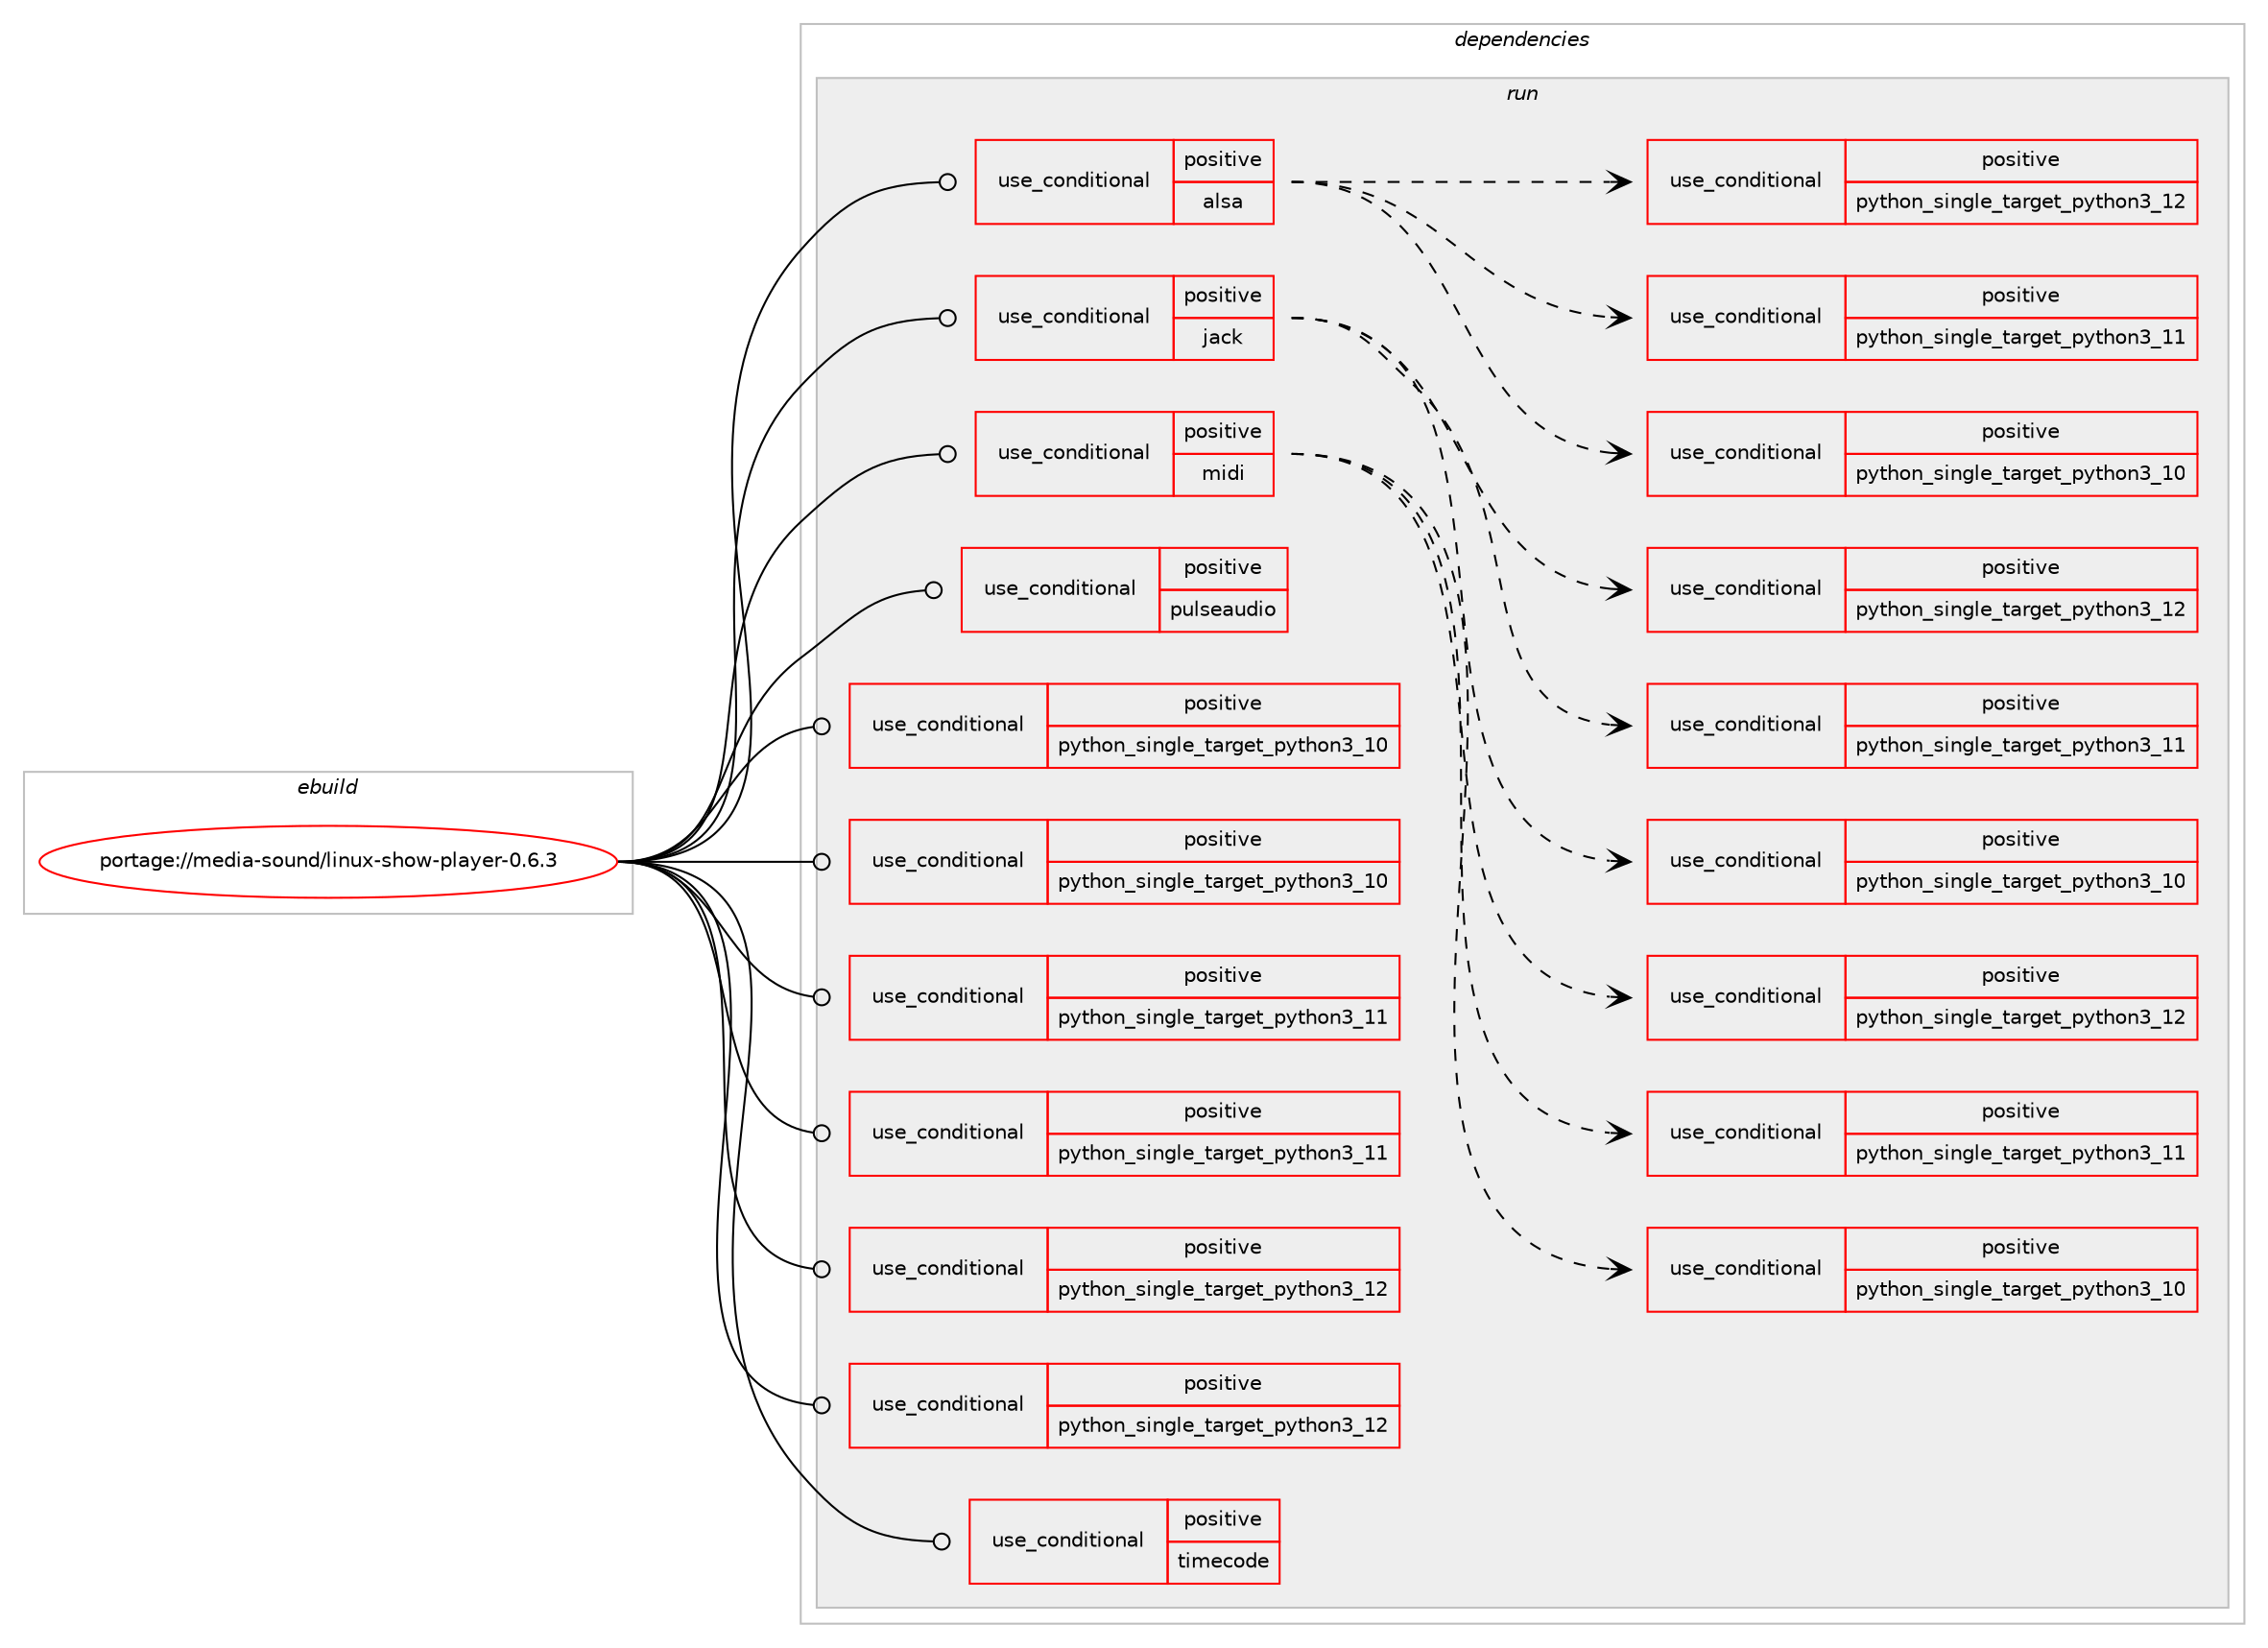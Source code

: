 digraph prolog {

# *************
# Graph options
# *************

newrank=true;
concentrate=true;
compound=true;
graph [rankdir=LR,fontname=Helvetica,fontsize=10,ranksep=1.5];#, ranksep=2.5, nodesep=0.2];
edge  [arrowhead=vee];
node  [fontname=Helvetica,fontsize=10];

# **********
# The ebuild
# **********

subgraph cluster_leftcol {
color=gray;
rank=same;
label=<<i>ebuild</i>>;
id [label="portage://media-sound/linux-show-player-0.6.3", color=red, width=4, href="../media-sound/linux-show-player-0.6.3.svg"];
}

# ****************
# The dependencies
# ****************

subgraph cluster_midcol {
color=gray;
label=<<i>dependencies</i>>;
subgraph cluster_compile {
fillcolor="#eeeeee";
style=filled;
label=<<i>compile</i>>;
}
subgraph cluster_compileandrun {
fillcolor="#eeeeee";
style=filled;
label=<<i>compile and run</i>>;
}
subgraph cluster_run {
fillcolor="#eeeeee";
style=filled;
label=<<i>run</i>>;
subgraph cond78267 {
dependency163640 [label=<<TABLE BORDER="0" CELLBORDER="1" CELLSPACING="0" CELLPADDING="4"><TR><TD ROWSPAN="3" CELLPADDING="10">use_conditional</TD></TR><TR><TD>positive</TD></TR><TR><TD>alsa</TD></TR></TABLE>>, shape=none, color=red];
subgraph cond78268 {
dependency163641 [label=<<TABLE BORDER="0" CELLBORDER="1" CELLSPACING="0" CELLPADDING="4"><TR><TD ROWSPAN="3" CELLPADDING="10">use_conditional</TD></TR><TR><TD>positive</TD></TR><TR><TD>python_single_target_python3_10</TD></TR></TABLE>>, shape=none, color=red];
# *** BEGIN UNKNOWN DEPENDENCY TYPE (TODO) ***
# dependency163641 -> package_dependency(portage://media-sound/linux-show-player-0.6.3,run,no,dev-python,pyalsa,none,[,,],[],[use(enable(python_targets_python3_10),negative)])
# *** END UNKNOWN DEPENDENCY TYPE (TODO) ***

}
dependency163640:e -> dependency163641:w [weight=20,style="dashed",arrowhead="vee"];
subgraph cond78269 {
dependency163642 [label=<<TABLE BORDER="0" CELLBORDER="1" CELLSPACING="0" CELLPADDING="4"><TR><TD ROWSPAN="3" CELLPADDING="10">use_conditional</TD></TR><TR><TD>positive</TD></TR><TR><TD>python_single_target_python3_11</TD></TR></TABLE>>, shape=none, color=red];
# *** BEGIN UNKNOWN DEPENDENCY TYPE (TODO) ***
# dependency163642 -> package_dependency(portage://media-sound/linux-show-player-0.6.3,run,no,dev-python,pyalsa,none,[,,],[],[use(enable(python_targets_python3_11),negative)])
# *** END UNKNOWN DEPENDENCY TYPE (TODO) ***

}
dependency163640:e -> dependency163642:w [weight=20,style="dashed",arrowhead="vee"];
subgraph cond78270 {
dependency163643 [label=<<TABLE BORDER="0" CELLBORDER="1" CELLSPACING="0" CELLPADDING="4"><TR><TD ROWSPAN="3" CELLPADDING="10">use_conditional</TD></TR><TR><TD>positive</TD></TR><TR><TD>python_single_target_python3_12</TD></TR></TABLE>>, shape=none, color=red];
# *** BEGIN UNKNOWN DEPENDENCY TYPE (TODO) ***
# dependency163643 -> package_dependency(portage://media-sound/linux-show-player-0.6.3,run,no,dev-python,pyalsa,none,[,,],[],[use(enable(python_targets_python3_12),negative)])
# *** END UNKNOWN DEPENDENCY TYPE (TODO) ***

}
dependency163640:e -> dependency163643:w [weight=20,style="dashed",arrowhead="vee"];
# *** BEGIN UNKNOWN DEPENDENCY TYPE (TODO) ***
# dependency163640 -> package_dependency(portage://media-sound/linux-show-player-0.6.3,run,no,media-libs,gst-plugins-base,none,[,,],[],[use(enable(alsa),none)])
# *** END UNKNOWN DEPENDENCY TYPE (TODO) ***

}
id:e -> dependency163640:w [weight=20,style="solid",arrowhead="odot"];
subgraph cond78271 {
dependency163644 [label=<<TABLE BORDER="0" CELLBORDER="1" CELLSPACING="0" CELLPADDING="4"><TR><TD ROWSPAN="3" CELLPADDING="10">use_conditional</TD></TR><TR><TD>positive</TD></TR><TR><TD>jack</TD></TR></TABLE>>, shape=none, color=red];
subgraph cond78272 {
dependency163645 [label=<<TABLE BORDER="0" CELLBORDER="1" CELLSPACING="0" CELLPADDING="4"><TR><TD ROWSPAN="3" CELLPADDING="10">use_conditional</TD></TR><TR><TD>positive</TD></TR><TR><TD>python_single_target_python3_10</TD></TR></TABLE>>, shape=none, color=red];
# *** BEGIN UNKNOWN DEPENDENCY TYPE (TODO) ***
# dependency163645 -> package_dependency(portage://media-sound/linux-show-player-0.6.3,run,no,dev-python,jack-client,none,[,,],[],[use(enable(python_targets_python3_10),negative)])
# *** END UNKNOWN DEPENDENCY TYPE (TODO) ***

}
dependency163644:e -> dependency163645:w [weight=20,style="dashed",arrowhead="vee"];
subgraph cond78273 {
dependency163646 [label=<<TABLE BORDER="0" CELLBORDER="1" CELLSPACING="0" CELLPADDING="4"><TR><TD ROWSPAN="3" CELLPADDING="10">use_conditional</TD></TR><TR><TD>positive</TD></TR><TR><TD>python_single_target_python3_11</TD></TR></TABLE>>, shape=none, color=red];
# *** BEGIN UNKNOWN DEPENDENCY TYPE (TODO) ***
# dependency163646 -> package_dependency(portage://media-sound/linux-show-player-0.6.3,run,no,dev-python,jack-client,none,[,,],[],[use(enable(python_targets_python3_11),negative)])
# *** END UNKNOWN DEPENDENCY TYPE (TODO) ***

}
dependency163644:e -> dependency163646:w [weight=20,style="dashed",arrowhead="vee"];
subgraph cond78274 {
dependency163647 [label=<<TABLE BORDER="0" CELLBORDER="1" CELLSPACING="0" CELLPADDING="4"><TR><TD ROWSPAN="3" CELLPADDING="10">use_conditional</TD></TR><TR><TD>positive</TD></TR><TR><TD>python_single_target_python3_12</TD></TR></TABLE>>, shape=none, color=red];
# *** BEGIN UNKNOWN DEPENDENCY TYPE (TODO) ***
# dependency163647 -> package_dependency(portage://media-sound/linux-show-player-0.6.3,run,no,dev-python,jack-client,none,[,,],[],[use(enable(python_targets_python3_12),negative)])
# *** END UNKNOWN DEPENDENCY TYPE (TODO) ***

}
dependency163644:e -> dependency163647:w [weight=20,style="dashed",arrowhead="vee"];
# *** BEGIN UNKNOWN DEPENDENCY TYPE (TODO) ***
# dependency163644 -> package_dependency(portage://media-sound/linux-show-player-0.6.3,run,no,media-plugins,gst-plugins-jack,none,[,,],[],[])
# *** END UNKNOWN DEPENDENCY TYPE (TODO) ***

}
id:e -> dependency163644:w [weight=20,style="solid",arrowhead="odot"];
subgraph cond78275 {
dependency163648 [label=<<TABLE BORDER="0" CELLBORDER="1" CELLSPACING="0" CELLPADDING="4"><TR><TD ROWSPAN="3" CELLPADDING="10">use_conditional</TD></TR><TR><TD>positive</TD></TR><TR><TD>midi</TD></TR></TABLE>>, shape=none, color=red];
subgraph cond78276 {
dependency163649 [label=<<TABLE BORDER="0" CELLBORDER="1" CELLSPACING="0" CELLPADDING="4"><TR><TD ROWSPAN="3" CELLPADDING="10">use_conditional</TD></TR><TR><TD>positive</TD></TR><TR><TD>python_single_target_python3_10</TD></TR></TABLE>>, shape=none, color=red];
# *** BEGIN UNKNOWN DEPENDENCY TYPE (TODO) ***
# dependency163649 -> package_dependency(portage://media-sound/linux-show-player-0.6.3,run,no,dev-python,mido,none,[,,],[],[use(enable(rtmidi),none),use(enable(python_targets_python3_10),negative)])
# *** END UNKNOWN DEPENDENCY TYPE (TODO) ***

}
dependency163648:e -> dependency163649:w [weight=20,style="dashed",arrowhead="vee"];
subgraph cond78277 {
dependency163650 [label=<<TABLE BORDER="0" CELLBORDER="1" CELLSPACING="0" CELLPADDING="4"><TR><TD ROWSPAN="3" CELLPADDING="10">use_conditional</TD></TR><TR><TD>positive</TD></TR><TR><TD>python_single_target_python3_11</TD></TR></TABLE>>, shape=none, color=red];
# *** BEGIN UNKNOWN DEPENDENCY TYPE (TODO) ***
# dependency163650 -> package_dependency(portage://media-sound/linux-show-player-0.6.3,run,no,dev-python,mido,none,[,,],[],[use(enable(rtmidi),none),use(enable(python_targets_python3_11),negative)])
# *** END UNKNOWN DEPENDENCY TYPE (TODO) ***

}
dependency163648:e -> dependency163650:w [weight=20,style="dashed",arrowhead="vee"];
subgraph cond78278 {
dependency163651 [label=<<TABLE BORDER="0" CELLBORDER="1" CELLSPACING="0" CELLPADDING="4"><TR><TD ROWSPAN="3" CELLPADDING="10">use_conditional</TD></TR><TR><TD>positive</TD></TR><TR><TD>python_single_target_python3_12</TD></TR></TABLE>>, shape=none, color=red];
# *** BEGIN UNKNOWN DEPENDENCY TYPE (TODO) ***
# dependency163651 -> package_dependency(portage://media-sound/linux-show-player-0.6.3,run,no,dev-python,mido,none,[,,],[],[use(enable(rtmidi),none),use(enable(python_targets_python3_12),negative)])
# *** END UNKNOWN DEPENDENCY TYPE (TODO) ***

}
dependency163648:e -> dependency163651:w [weight=20,style="dashed",arrowhead="vee"];
}
id:e -> dependency163648:w [weight=20,style="solid",arrowhead="odot"];
subgraph cond78279 {
dependency163652 [label=<<TABLE BORDER="0" CELLBORDER="1" CELLSPACING="0" CELLPADDING="4"><TR><TD ROWSPAN="3" CELLPADDING="10">use_conditional</TD></TR><TR><TD>positive</TD></TR><TR><TD>pulseaudio</TD></TR></TABLE>>, shape=none, color=red];
# *** BEGIN UNKNOWN DEPENDENCY TYPE (TODO) ***
# dependency163652 -> package_dependency(portage://media-sound/linux-show-player-0.6.3,run,no,media-plugins,gst-plugins-pulse,none,[,,],[],[])
# *** END UNKNOWN DEPENDENCY TYPE (TODO) ***

}
id:e -> dependency163652:w [weight=20,style="solid",arrowhead="odot"];
subgraph cond78280 {
dependency163653 [label=<<TABLE BORDER="0" CELLBORDER="1" CELLSPACING="0" CELLPADDING="4"><TR><TD ROWSPAN="3" CELLPADDING="10">use_conditional</TD></TR><TR><TD>positive</TD></TR><TR><TD>python_single_target_python3_10</TD></TR></TABLE>>, shape=none, color=red];
# *** BEGIN UNKNOWN DEPENDENCY TYPE (TODO) ***
# dependency163653 -> package_dependency(portage://media-sound/linux-show-player-0.6.3,run,no,dev-lang,python,none,[,,],[slot(3.10)],[])
# *** END UNKNOWN DEPENDENCY TYPE (TODO) ***

}
id:e -> dependency163653:w [weight=20,style="solid",arrowhead="odot"];
subgraph cond78281 {
dependency163654 [label=<<TABLE BORDER="0" CELLBORDER="1" CELLSPACING="0" CELLPADDING="4"><TR><TD ROWSPAN="3" CELLPADDING="10">use_conditional</TD></TR><TR><TD>positive</TD></TR><TR><TD>python_single_target_python3_10</TD></TR></TABLE>>, shape=none, color=red];
# *** BEGIN UNKNOWN DEPENDENCY TYPE (TODO) ***
# dependency163654 -> package_dependency(portage://media-sound/linux-show-player-0.6.3,run,no,dev-python,appdirs,none,[,,],[],[use(enable(python_targets_python3_10),negative)])
# *** END UNKNOWN DEPENDENCY TYPE (TODO) ***

# *** BEGIN UNKNOWN DEPENDENCY TYPE (TODO) ***
# dependency163654 -> package_dependency(portage://media-sound/linux-show-player-0.6.3,run,no,dev-python,gst-python,none,[,,],[],[use(enable(python_targets_python3_10),negative)])
# *** END UNKNOWN DEPENDENCY TYPE (TODO) ***

# *** BEGIN UNKNOWN DEPENDENCY TYPE (TODO) ***
# dependency163654 -> package_dependency(portage://media-sound/linux-show-player-0.6.3,run,no,dev-python,humanize,none,[,,],[],[use(enable(python_targets_python3_10),negative)])
# *** END UNKNOWN DEPENDENCY TYPE (TODO) ***

# *** BEGIN UNKNOWN DEPENDENCY TYPE (TODO) ***
# dependency163654 -> package_dependency(portage://media-sound/linux-show-player-0.6.3,run,no,dev-python,PyQt5,none,[,,],[],[use(enable(python_targets_python3_10),negative)])
# *** END UNKNOWN DEPENDENCY TYPE (TODO) ***

# *** BEGIN UNKNOWN DEPENDENCY TYPE (TODO) ***
# dependency163654 -> package_dependency(portage://media-sound/linux-show-player-0.6.3,run,no,dev-python,pygobject,none,[,,],[],[use(enable(python_targets_python3_10),negative)])
# *** END UNKNOWN DEPENDENCY TYPE (TODO) ***

# *** BEGIN UNKNOWN DEPENDENCY TYPE (TODO) ***
# dependency163654 -> package_dependency(portage://media-sound/linux-show-player-0.6.3,run,no,dev-python,sortedcontainers,none,[,,],[],[use(enable(python_targets_python3_10),negative)])
# *** END UNKNOWN DEPENDENCY TYPE (TODO) ***

}
id:e -> dependency163654:w [weight=20,style="solid",arrowhead="odot"];
subgraph cond78282 {
dependency163655 [label=<<TABLE BORDER="0" CELLBORDER="1" CELLSPACING="0" CELLPADDING="4"><TR><TD ROWSPAN="3" CELLPADDING="10">use_conditional</TD></TR><TR><TD>positive</TD></TR><TR><TD>python_single_target_python3_11</TD></TR></TABLE>>, shape=none, color=red];
# *** BEGIN UNKNOWN DEPENDENCY TYPE (TODO) ***
# dependency163655 -> package_dependency(portage://media-sound/linux-show-player-0.6.3,run,no,dev-lang,python,none,[,,],[slot(3.11)],[])
# *** END UNKNOWN DEPENDENCY TYPE (TODO) ***

}
id:e -> dependency163655:w [weight=20,style="solid",arrowhead="odot"];
subgraph cond78283 {
dependency163656 [label=<<TABLE BORDER="0" CELLBORDER="1" CELLSPACING="0" CELLPADDING="4"><TR><TD ROWSPAN="3" CELLPADDING="10">use_conditional</TD></TR><TR><TD>positive</TD></TR><TR><TD>python_single_target_python3_11</TD></TR></TABLE>>, shape=none, color=red];
# *** BEGIN UNKNOWN DEPENDENCY TYPE (TODO) ***
# dependency163656 -> package_dependency(portage://media-sound/linux-show-player-0.6.3,run,no,dev-python,appdirs,none,[,,],[],[use(enable(python_targets_python3_11),negative)])
# *** END UNKNOWN DEPENDENCY TYPE (TODO) ***

# *** BEGIN UNKNOWN DEPENDENCY TYPE (TODO) ***
# dependency163656 -> package_dependency(portage://media-sound/linux-show-player-0.6.3,run,no,dev-python,gst-python,none,[,,],[],[use(enable(python_targets_python3_11),negative)])
# *** END UNKNOWN DEPENDENCY TYPE (TODO) ***

# *** BEGIN UNKNOWN DEPENDENCY TYPE (TODO) ***
# dependency163656 -> package_dependency(portage://media-sound/linux-show-player-0.6.3,run,no,dev-python,humanize,none,[,,],[],[use(enable(python_targets_python3_11),negative)])
# *** END UNKNOWN DEPENDENCY TYPE (TODO) ***

# *** BEGIN UNKNOWN DEPENDENCY TYPE (TODO) ***
# dependency163656 -> package_dependency(portage://media-sound/linux-show-player-0.6.3,run,no,dev-python,PyQt5,none,[,,],[],[use(enable(python_targets_python3_11),negative)])
# *** END UNKNOWN DEPENDENCY TYPE (TODO) ***

# *** BEGIN UNKNOWN DEPENDENCY TYPE (TODO) ***
# dependency163656 -> package_dependency(portage://media-sound/linux-show-player-0.6.3,run,no,dev-python,pygobject,none,[,,],[],[use(enable(python_targets_python3_11),negative)])
# *** END UNKNOWN DEPENDENCY TYPE (TODO) ***

# *** BEGIN UNKNOWN DEPENDENCY TYPE (TODO) ***
# dependency163656 -> package_dependency(portage://media-sound/linux-show-player-0.6.3,run,no,dev-python,sortedcontainers,none,[,,],[],[use(enable(python_targets_python3_11),negative)])
# *** END UNKNOWN DEPENDENCY TYPE (TODO) ***

}
id:e -> dependency163656:w [weight=20,style="solid",arrowhead="odot"];
subgraph cond78284 {
dependency163657 [label=<<TABLE BORDER="0" CELLBORDER="1" CELLSPACING="0" CELLPADDING="4"><TR><TD ROWSPAN="3" CELLPADDING="10">use_conditional</TD></TR><TR><TD>positive</TD></TR><TR><TD>python_single_target_python3_12</TD></TR></TABLE>>, shape=none, color=red];
# *** BEGIN UNKNOWN DEPENDENCY TYPE (TODO) ***
# dependency163657 -> package_dependency(portage://media-sound/linux-show-player-0.6.3,run,no,dev-lang,python,none,[,,],[slot(3.12)],[])
# *** END UNKNOWN DEPENDENCY TYPE (TODO) ***

}
id:e -> dependency163657:w [weight=20,style="solid",arrowhead="odot"];
subgraph cond78285 {
dependency163658 [label=<<TABLE BORDER="0" CELLBORDER="1" CELLSPACING="0" CELLPADDING="4"><TR><TD ROWSPAN="3" CELLPADDING="10">use_conditional</TD></TR><TR><TD>positive</TD></TR><TR><TD>python_single_target_python3_12</TD></TR></TABLE>>, shape=none, color=red];
# *** BEGIN UNKNOWN DEPENDENCY TYPE (TODO) ***
# dependency163658 -> package_dependency(portage://media-sound/linux-show-player-0.6.3,run,no,dev-python,appdirs,none,[,,],[],[use(enable(python_targets_python3_12),negative)])
# *** END UNKNOWN DEPENDENCY TYPE (TODO) ***

# *** BEGIN UNKNOWN DEPENDENCY TYPE (TODO) ***
# dependency163658 -> package_dependency(portage://media-sound/linux-show-player-0.6.3,run,no,dev-python,gst-python,none,[,,],[],[use(enable(python_targets_python3_12),negative)])
# *** END UNKNOWN DEPENDENCY TYPE (TODO) ***

# *** BEGIN UNKNOWN DEPENDENCY TYPE (TODO) ***
# dependency163658 -> package_dependency(portage://media-sound/linux-show-player-0.6.3,run,no,dev-python,humanize,none,[,,],[],[use(enable(python_targets_python3_12),negative)])
# *** END UNKNOWN DEPENDENCY TYPE (TODO) ***

# *** BEGIN UNKNOWN DEPENDENCY TYPE (TODO) ***
# dependency163658 -> package_dependency(portage://media-sound/linux-show-player-0.6.3,run,no,dev-python,PyQt5,none,[,,],[],[use(enable(python_targets_python3_12),negative)])
# *** END UNKNOWN DEPENDENCY TYPE (TODO) ***

# *** BEGIN UNKNOWN DEPENDENCY TYPE (TODO) ***
# dependency163658 -> package_dependency(portage://media-sound/linux-show-player-0.6.3,run,no,dev-python,pygobject,none,[,,],[],[use(enable(python_targets_python3_12),negative)])
# *** END UNKNOWN DEPENDENCY TYPE (TODO) ***

# *** BEGIN UNKNOWN DEPENDENCY TYPE (TODO) ***
# dependency163658 -> package_dependency(portage://media-sound/linux-show-player-0.6.3,run,no,dev-python,sortedcontainers,none,[,,],[],[use(enable(python_targets_python3_12),negative)])
# *** END UNKNOWN DEPENDENCY TYPE (TODO) ***

}
id:e -> dependency163658:w [weight=20,style="solid",arrowhead="odot"];
subgraph cond78286 {
dependency163659 [label=<<TABLE BORDER="0" CELLBORDER="1" CELLSPACING="0" CELLPADDING="4"><TR><TD ROWSPAN="3" CELLPADDING="10">use_conditional</TD></TR><TR><TD>positive</TD></TR><TR><TD>timecode</TD></TR></TABLE>>, shape=none, color=red];
# *** BEGIN UNKNOWN DEPENDENCY TYPE (TODO) ***
# dependency163659 -> package_dependency(portage://media-sound/linux-show-player-0.6.3,run,no,app-misc,ola,none,[,,],[],[use(enable(python),none),use(optenable(python_single_target_python3_10),negative),use(optenable(python_single_target_python3_11),negative),use(optenable(python_single_target_python3_12),negative)])
# *** END UNKNOWN DEPENDENCY TYPE (TODO) ***

}
id:e -> dependency163659:w [weight=20,style="solid",arrowhead="odot"];
# *** BEGIN UNKNOWN DEPENDENCY TYPE (TODO) ***
# id -> package_dependency(portage://media-sound/linux-show-player-0.6.3,run,no,media-libs,gstreamer,none,[,,],[],[use(enable(introspection),none)])
# *** END UNKNOWN DEPENDENCY TYPE (TODO) ***

}
}

# **************
# The candidates
# **************

subgraph cluster_choices {
rank=same;
color=gray;
label=<<i>candidates</i>>;

}

}
